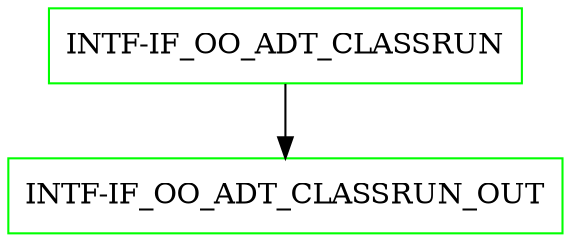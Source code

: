 digraph G {
  "INTF-IF_OO_ADT_CLASSRUN" [shape=box,color=green];
  "INTF-IF_OO_ADT_CLASSRUN_OUT" [shape=box,color=green,URL="./INTF_IF_OO_ADT_CLASSRUN_OUT.html"];
  "INTF-IF_OO_ADT_CLASSRUN" -> "INTF-IF_OO_ADT_CLASSRUN_OUT";
}
